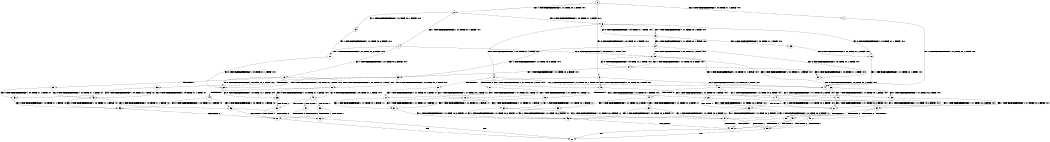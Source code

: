 digraph BCG {
size = "7, 10.5";
center = TRUE;
node [shape = circle];
0 [peripheries = 2];
0 -> 1 [label = "EX !0 !ATOMIC_EXCH_BRANCH (1, +0, TRUE, +1, 1, FALSE) !:0:1:"];
0 -> 2 [label = "EX !1 !ATOMIC_EXCH_BRANCH (1, +1, TRUE, +0, 1, TRUE) !:0:1:"];
0 -> 3 [label = "EX !0 !ATOMIC_EXCH_BRANCH (1, +0, TRUE, +1, 1, FALSE) !:0:1:"];
1 -> 4 [label = "EX !1 !ATOMIC_EXCH_BRANCH (1, +1, TRUE, +0, 1, TRUE) !:0:1:"];
2 -> 5 [label = "EX !1 !ATOMIC_EXCH_BRANCH (1, +1, TRUE, +0, 1, FALSE) !:0:1:"];
2 -> 6 [label = "EX !0 !ATOMIC_EXCH_BRANCH (1, +0, TRUE, +1, 1, TRUE) !:0:1:"];
2 -> 7 [label = "EX !1 !ATOMIC_EXCH_BRANCH (1, +1, TRUE, +0, 1, FALSE) !:0:1:"];
3 -> 4 [label = "EX !1 !ATOMIC_EXCH_BRANCH (1, +1, TRUE, +0, 1, TRUE) !:0:1:"];
3 -> 8 [label = "TERMINATE !0"];
3 -> 9 [label = "EX !1 !ATOMIC_EXCH_BRANCH (1, +1, TRUE, +0, 1, TRUE) !:0:1:"];
4 -> 10 [label = "EX !1 !ATOMIC_EXCH_BRANCH (1, +1, TRUE, +0, 1, FALSE) !:0:1:"];
5 -> 11 [label = "EX !1 !ATOMIC_EXCH_BRANCH (1, +1, TRUE, +0, 2, FALSE) !:0:1:"];
6 -> 12 [label = "EX !0 !ATOMIC_EXCH_BRANCH (1, +0, TRUE, +1, 1, FALSE) !:0:1:"];
6 -> 13 [label = "EX !1 !ATOMIC_EXCH_BRANCH (1, +1, TRUE, +0, 1, TRUE) !:0:1:"];
6 -> 14 [label = "EX !0 !ATOMIC_EXCH_BRANCH (1, +0, TRUE, +1, 1, FALSE) !:0:1:"];
7 -> 11 [label = "EX !1 !ATOMIC_EXCH_BRANCH (1, +1, TRUE, +0, 2, FALSE) !:0:1:"];
7 -> 15 [label = "EX !0 !ATOMIC_EXCH_BRANCH (1, +0, TRUE, +1, 1, TRUE) !:0:1:"];
7 -> 16 [label = "EX !1 !ATOMIC_EXCH_BRANCH (1, +1, TRUE, +0, 2, FALSE) !:0:1:"];
8 -> 17 [label = "EX !1 !ATOMIC_EXCH_BRANCH (1, +1, TRUE, +0, 1, TRUE) !:1:"];
8 -> 18 [label = "EX !1 !ATOMIC_EXCH_BRANCH (1, +1, TRUE, +0, 1, TRUE) !:1:"];
9 -> 10 [label = "EX !1 !ATOMIC_EXCH_BRANCH (1, +1, TRUE, +0, 1, FALSE) !:0:1:"];
9 -> 19 [label = "TERMINATE !0"];
9 -> 20 [label = "EX !1 !ATOMIC_EXCH_BRANCH (1, +1, TRUE, +0, 1, FALSE) !:0:1:"];
10 -> 21 [label = "EX !1 !ATOMIC_EXCH_BRANCH (1, +1, TRUE, +0, 2, FALSE) !:0:1:"];
11 -> 22 [label = "EX !0 !ATOMIC_EXCH_BRANCH (1, +0, TRUE, +1, 1, TRUE) !:0:1:"];
12 -> 4 [label = "EX !1 !ATOMIC_EXCH_BRANCH (1, +1, TRUE, +0, 1, TRUE) !:0:1:"];
13 -> 23 [label = "EX !0 !ATOMIC_EXCH_BRANCH (1, +0, TRUE, +1, 1, TRUE) !:0:1:"];
13 -> 24 [label = "EX !1 !ATOMIC_EXCH_BRANCH (1, +1, TRUE, +0, 1, FALSE) !:0:1:"];
13 -> 6 [label = "EX !0 !ATOMIC_EXCH_BRANCH (1, +0, TRUE, +1, 1, TRUE) !:0:1:"];
14 -> 4 [label = "EX !1 !ATOMIC_EXCH_BRANCH (1, +1, TRUE, +0, 1, TRUE) !:0:1:"];
14 -> 25 [label = "TERMINATE !0"];
14 -> 9 [label = "EX !1 !ATOMIC_EXCH_BRANCH (1, +1, TRUE, +0, 1, TRUE) !:0:1:"];
15 -> 26 [label = "EX !0 !ATOMIC_EXCH_BRANCH (1, +0, TRUE, +1, 1, FALSE) !:0:1:"];
15 -> 27 [label = "EX !1 !ATOMIC_EXCH_BRANCH (1, +1, TRUE, +0, 2, TRUE) !:0:1:"];
15 -> 28 [label = "EX !0 !ATOMIC_EXCH_BRANCH (1, +0, TRUE, +1, 1, FALSE) !:0:1:"];
16 -> 22 [label = "EX !0 !ATOMIC_EXCH_BRANCH (1, +0, TRUE, +1, 1, TRUE) !:0:1:"];
16 -> 29 [label = "TERMINATE !1"];
16 -> 30 [label = "EX !0 !ATOMIC_EXCH_BRANCH (1, +0, TRUE, +1, 1, TRUE) !:0:1:"];
17 -> 31 [label = "EX !1 !ATOMIC_EXCH_BRANCH (1, +1, TRUE, +0, 1, FALSE) !:1:"];
18 -> 31 [label = "EX !1 !ATOMIC_EXCH_BRANCH (1, +1, TRUE, +0, 1, FALSE) !:1:"];
18 -> 32 [label = "EX !1 !ATOMIC_EXCH_BRANCH (1, +1, TRUE, +0, 1, FALSE) !:1:"];
19 -> 31 [label = "EX !1 !ATOMIC_EXCH_BRANCH (1, +1, TRUE, +0, 1, FALSE) !:1:"];
19 -> 32 [label = "EX !1 !ATOMIC_EXCH_BRANCH (1, +1, TRUE, +0, 1, FALSE) !:1:"];
20 -> 21 [label = "EX !1 !ATOMIC_EXCH_BRANCH (1, +1, TRUE, +0, 2, FALSE) !:0:1:"];
20 -> 33 [label = "TERMINATE !0"];
20 -> 34 [label = "EX !1 !ATOMIC_EXCH_BRANCH (1, +1, TRUE, +0, 2, FALSE) !:0:1:"];
21 -> 35 [label = "TERMINATE !0"];
22 -> 36 [label = "EX !0 !ATOMIC_EXCH_BRANCH (1, +0, TRUE, +1, 1, FALSE) !:0:1:"];
23 -> 12 [label = "EX !0 !ATOMIC_EXCH_BRANCH (1, +0, TRUE, +1, 1, FALSE) !:0:1:"];
24 -> 37 [label = "EX !0 !ATOMIC_EXCH_BRANCH (1, +0, TRUE, +1, 1, TRUE) !:0:1:"];
24 -> 38 [label = "EX !1 !ATOMIC_EXCH_BRANCH (1, +1, TRUE, +0, 2, FALSE) !:0:1:"];
24 -> 15 [label = "EX !0 !ATOMIC_EXCH_BRANCH (1, +0, TRUE, +1, 1, TRUE) !:0:1:"];
25 -> 17 [label = "EX !1 !ATOMIC_EXCH_BRANCH (1, +1, TRUE, +0, 1, TRUE) !:1:"];
25 -> 18 [label = "EX !1 !ATOMIC_EXCH_BRANCH (1, +1, TRUE, +0, 1, TRUE) !:1:"];
26 -> 39 [label = "EX !1 !ATOMIC_EXCH_BRANCH (1, +1, TRUE, +0, 2, TRUE) !:0:1:"];
27 -> 37 [label = "EX !0 !ATOMIC_EXCH_BRANCH (1, +0, TRUE, +1, 1, TRUE) !:0:1:"];
27 -> 38 [label = "EX !1 !ATOMIC_EXCH_BRANCH (1, +1, TRUE, +0, 2, FALSE) !:0:1:"];
27 -> 15 [label = "EX !0 !ATOMIC_EXCH_BRANCH (1, +0, TRUE, +1, 1, TRUE) !:0:1:"];
28 -> 39 [label = "EX !1 !ATOMIC_EXCH_BRANCH (1, +1, TRUE, +0, 2, TRUE) !:0:1:"];
28 -> 40 [label = "TERMINATE !0"];
28 -> 41 [label = "EX !1 !ATOMIC_EXCH_BRANCH (1, +1, TRUE, +0, 2, TRUE) !:0:1:"];
29 -> 42 [label = "EX !0 !ATOMIC_EXCH_BRANCH (1, +0, TRUE, +1, 1, TRUE) !:0:"];
29 -> 43 [label = "EX !0 !ATOMIC_EXCH_BRANCH (1, +0, TRUE, +1, 1, TRUE) !:0:"];
30 -> 36 [label = "EX !0 !ATOMIC_EXCH_BRANCH (1, +0, TRUE, +1, 1, FALSE) !:0:1:"];
30 -> 44 [label = "TERMINATE !1"];
30 -> 45 [label = "EX !0 !ATOMIC_EXCH_BRANCH (1, +0, TRUE, +1, 1, FALSE) !:0:1:"];
31 -> 46 [label = "EX !1 !ATOMIC_EXCH_BRANCH (1, +1, TRUE, +0, 2, FALSE) !:1:"];
32 -> 46 [label = "EX !1 !ATOMIC_EXCH_BRANCH (1, +1, TRUE, +0, 2, FALSE) !:1:"];
32 -> 47 [label = "EX !1 !ATOMIC_EXCH_BRANCH (1, +1, TRUE, +0, 2, FALSE) !:1:"];
33 -> 46 [label = "EX !1 !ATOMIC_EXCH_BRANCH (1, +1, TRUE, +0, 2, FALSE) !:1:"];
33 -> 47 [label = "EX !1 !ATOMIC_EXCH_BRANCH (1, +1, TRUE, +0, 2, FALSE) !:1:"];
34 -> 35 [label = "TERMINATE !0"];
34 -> 48 [label = "TERMINATE !1"];
34 -> 49 [label = "TERMINATE !0"];
35 -> 50 [label = "TERMINATE !1"];
36 -> 51 [label = "TERMINATE !0"];
37 -> 26 [label = "EX !0 !ATOMIC_EXCH_BRANCH (1, +0, TRUE, +1, 1, FALSE) !:0:1:"];
38 -> 22 [label = "EX !0 !ATOMIC_EXCH_BRANCH (1, +0, TRUE, +1, 1, TRUE) !:0:1:"];
38 -> 52 [label = "TERMINATE !1"];
38 -> 30 [label = "EX !0 !ATOMIC_EXCH_BRANCH (1, +0, TRUE, +1, 1, TRUE) !:0:1:"];
39 -> 21 [label = "EX !1 !ATOMIC_EXCH_BRANCH (1, +1, TRUE, +0, 2, FALSE) !:0:1:"];
40 -> 53 [label = "EX !1 !ATOMIC_EXCH_BRANCH (1, +1, TRUE, +0, 2, TRUE) !:1:"];
40 -> 54 [label = "EX !1 !ATOMIC_EXCH_BRANCH (1, +1, TRUE, +0, 2, TRUE) !:1:"];
41 -> 21 [label = "EX !1 !ATOMIC_EXCH_BRANCH (1, +1, TRUE, +0, 2, FALSE) !:0:1:"];
41 -> 33 [label = "TERMINATE !0"];
41 -> 34 [label = "EX !1 !ATOMIC_EXCH_BRANCH (1, +1, TRUE, +0, 2, FALSE) !:0:1:"];
42 -> 55 [label = "EX !0 !ATOMIC_EXCH_BRANCH (1, +0, TRUE, +1, 1, FALSE) !:0:"];
43 -> 55 [label = "EX !0 !ATOMIC_EXCH_BRANCH (1, +0, TRUE, +1, 1, FALSE) !:0:"];
43 -> 56 [label = "EX !0 !ATOMIC_EXCH_BRANCH (1, +0, TRUE, +1, 1, FALSE) !:0:"];
44 -> 55 [label = "EX !0 !ATOMIC_EXCH_BRANCH (1, +0, TRUE, +1, 1, FALSE) !:0:"];
44 -> 56 [label = "EX !0 !ATOMIC_EXCH_BRANCH (1, +0, TRUE, +1, 1, FALSE) !:0:"];
45 -> 51 [label = "TERMINATE !0"];
45 -> 57 [label = "TERMINATE !1"];
45 -> 58 [label = "TERMINATE !0"];
46 -> 50 [label = "TERMINATE !1"];
47 -> 50 [label = "TERMINATE !1"];
47 -> 59 [label = "TERMINATE !1"];
48 -> 50 [label = "TERMINATE !0"];
48 -> 59 [label = "TERMINATE !0"];
49 -> 50 [label = "TERMINATE !1"];
49 -> 59 [label = "TERMINATE !1"];
50 -> 60 [label = "exit"];
51 -> 61 [label = "TERMINATE !1"];
52 -> 42 [label = "EX !0 !ATOMIC_EXCH_BRANCH (1, +0, TRUE, +1, 1, TRUE) !:0:"];
52 -> 43 [label = "EX !0 !ATOMIC_EXCH_BRANCH (1, +0, TRUE, +1, 1, TRUE) !:0:"];
53 -> 46 [label = "EX !1 !ATOMIC_EXCH_BRANCH (1, +1, TRUE, +0, 2, FALSE) !:1:"];
54 -> 46 [label = "EX !1 !ATOMIC_EXCH_BRANCH (1, +1, TRUE, +0, 2, FALSE) !:1:"];
54 -> 47 [label = "EX !1 !ATOMIC_EXCH_BRANCH (1, +1, TRUE, +0, 2, FALSE) !:1:"];
55 -> 61 [label = "TERMINATE !0"];
56 -> 61 [label = "TERMINATE !0"];
56 -> 62 [label = "TERMINATE !0"];
57 -> 61 [label = "TERMINATE !0"];
57 -> 62 [label = "TERMINATE !0"];
58 -> 61 [label = "TERMINATE !1"];
58 -> 62 [label = "TERMINATE !1"];
59 -> 60 [label = "exit"];
61 -> 60 [label = "exit"];
62 -> 60 [label = "exit"];
}
